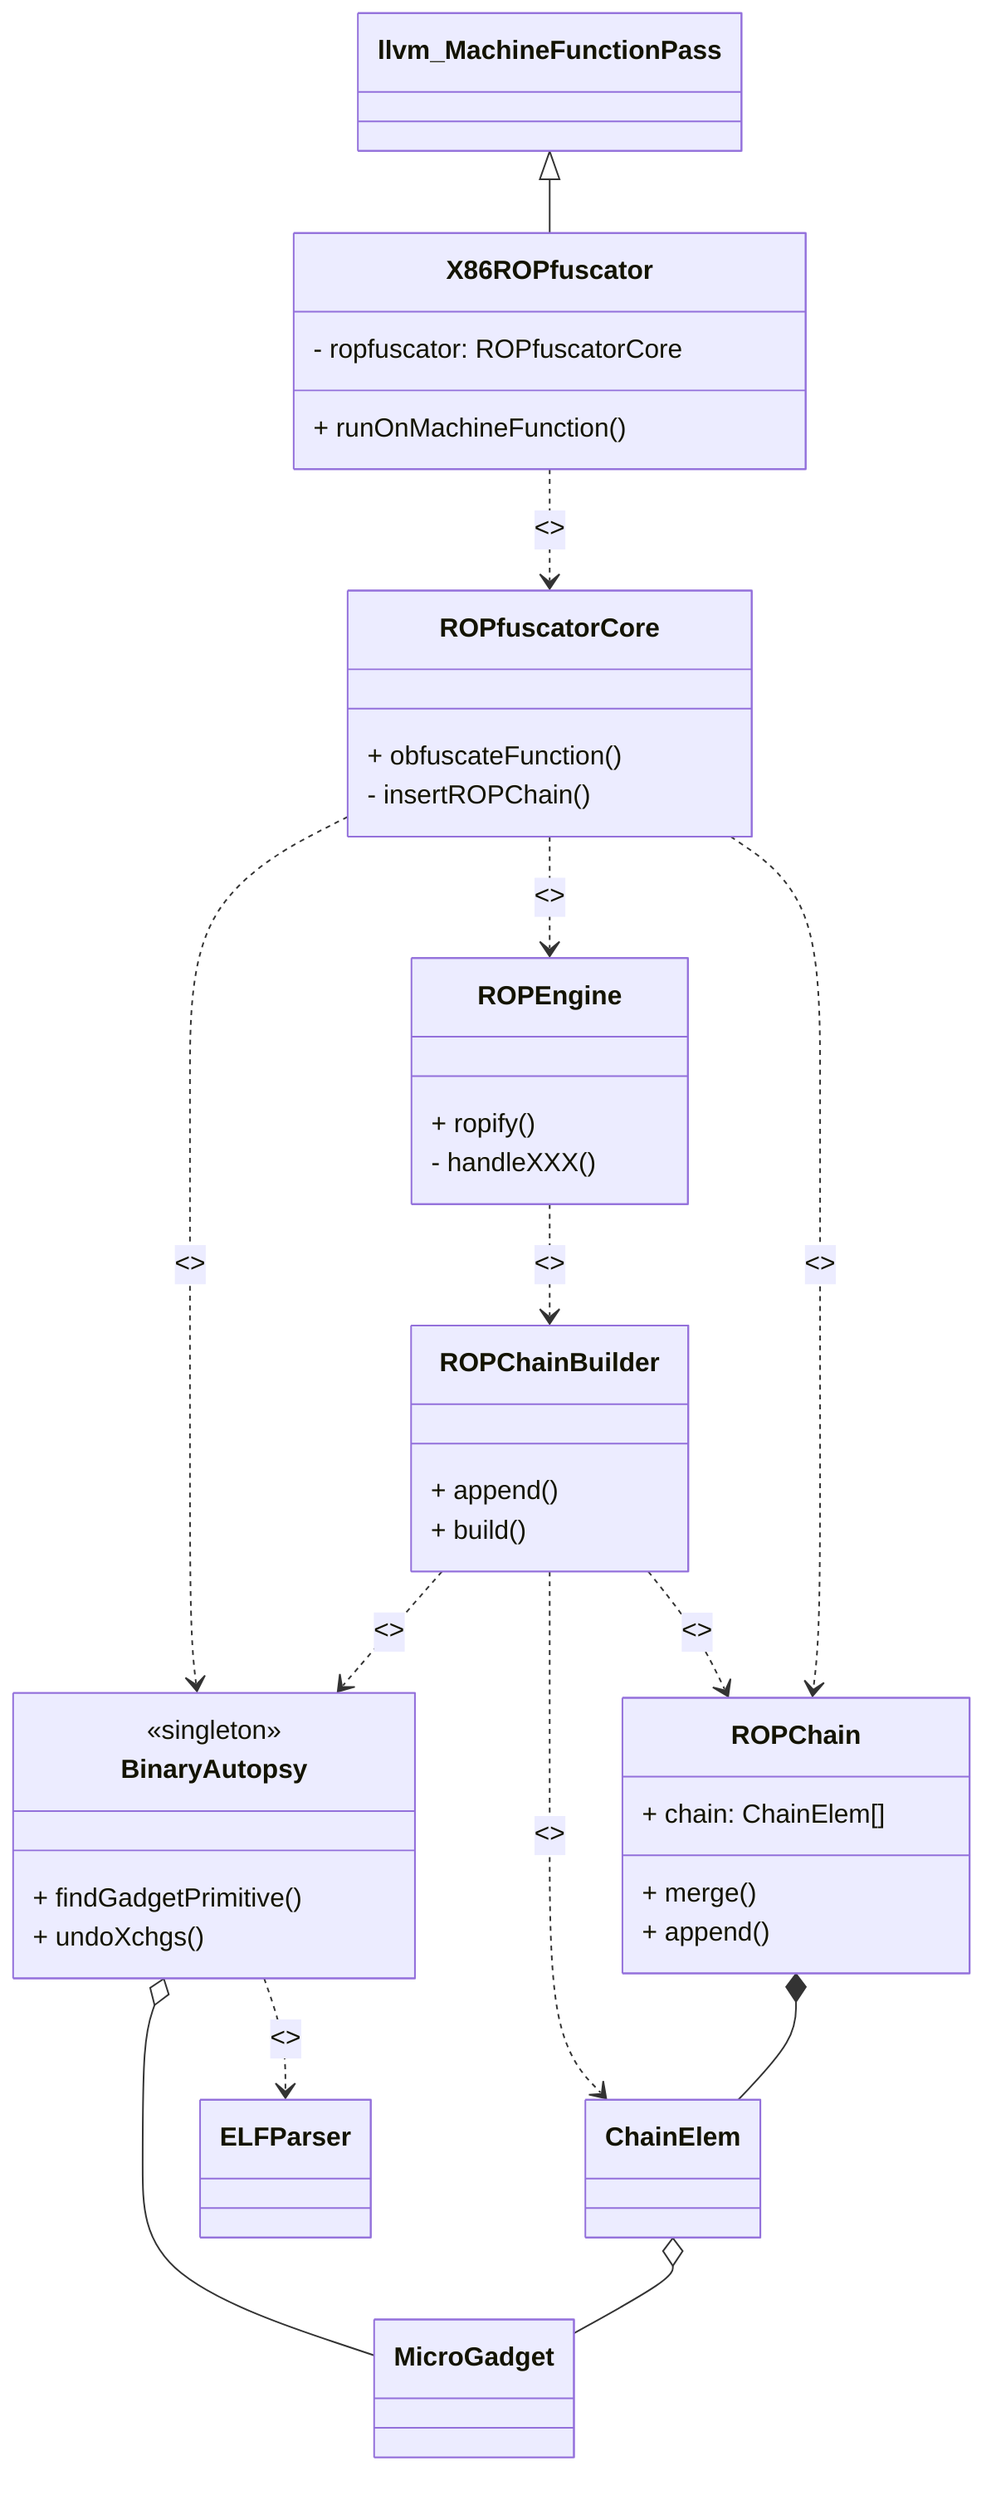 %% Mermaid UML diagram
classDiagram

class X86ROPfuscator {
    - ropfuscator: ROPfuscatorCore
    + runOnMachineFunction()
}

class ROPfuscatorCore {
    + obfuscateFunction()
    - insertROPChain()
}

class ROPEngine {
    + ropify()
    - handleXXX()
}

class ROPChainBuilder {
    + append()
    + build()
}

class BinaryAutopsy {
    + findGadgetPrimitive()
    + undoXchgs()
}
<<singleton>> BinaryAutopsy

class ROPChain {
    + chain: ChainElem[]
    + merge()
    + append()
}

llvm_MachineFunctionPass <|-- X86ROPfuscator
X86ROPfuscator ..> ROPfuscatorCore : <<use>>
ROPfuscatorCore ..> ROPEngine : <<use>>
ROPfuscatorCore ..> BinaryAutopsy : <<use>>
ROPEngine ..> ROPChainBuilder : <<use>>
ROPChainBuilder ..> ROPChain : <<create>>
ROPfuscatorCore ..> ROPChain : <<use>>
ROPChainBuilder ..> ChainElem : <<create>>
ROPChainBuilder ..> BinaryAutopsy : <<use>>
BinaryAutopsy ..> ELFParser : <<use>>
BinaryAutopsy o-- MicroGadget
ChainElem o-- MicroGadget
ROPChain *-- ChainElem